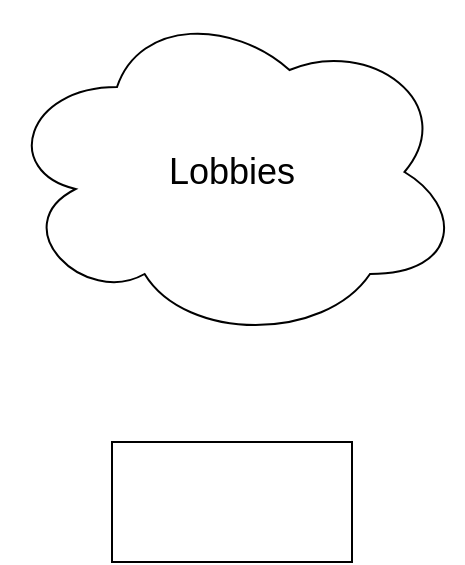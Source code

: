 <mxfile>
    <diagram id="aGAvqy5937YfXyVlTSAt" name="Página-1">
        <mxGraphModel dx="509" dy="1007" grid="1" gridSize="10" guides="1" tooltips="1" connect="1" arrows="1" fold="1" page="0" pageScale="1" pageWidth="827" pageHeight="1169" math="0" shadow="0">
            <root>
                <mxCell id="0"/>
                <mxCell id="1" parent="0"/>
                <mxCell id="2" value="Lobbies" style="ellipse;shape=cloud;whiteSpace=wrap;html=1;fontSize=18;" vertex="1" parent="1">
                    <mxGeometry x="460" y="-70" width="230" height="170" as="geometry"/>
                </mxCell>
                <mxCell id="3" value="" style="rounded=0;whiteSpace=wrap;html=1;" vertex="1" parent="1">
                    <mxGeometry x="515" y="150" width="120" height="60" as="geometry"/>
                </mxCell>
            </root>
        </mxGraphModel>
    </diagram>
</mxfile>